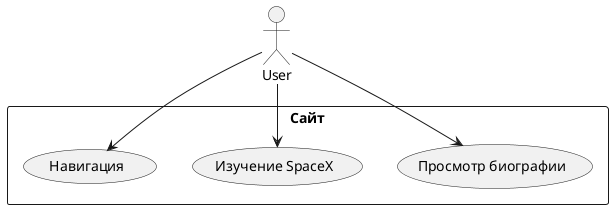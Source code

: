 @startuml classes
actor "User" as User
rectangle "Сайт" {
  usecase "Просмотр биографии" as UC1
  usecase "Изучение SpaceX" as UC2
  usecase "Навигация" as UC3
}
User --> UC1
User --> UC2
User --> UC3
@enduml
